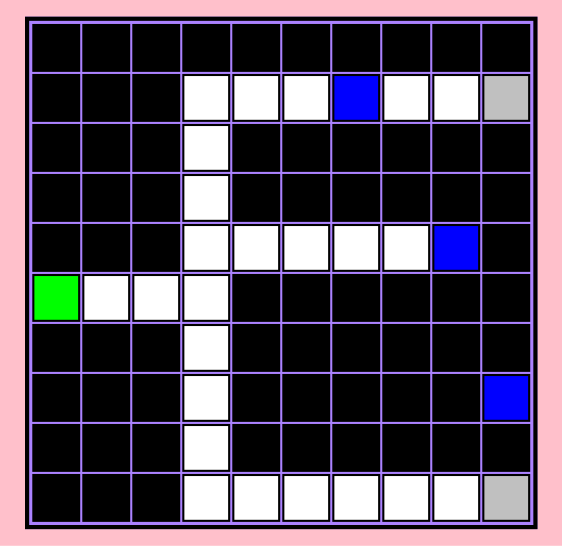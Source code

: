 digraph G { bgcolor="pink"
fontname="Helvetica,Arial,sans-serif" 
node [fontname="Helvetica,Arial,sans-serif"] 
edge [fontname="Helvetica,Arial,sans-serif"] 
a0 [shape = "none", label=< 
<TABLE border="2" cellspacing="2" cellpadding="10" bgcolor="mediumpurple1"> 
<TR> 
<TD border="1"  bgcolor="black"  gradientangle="270"></TD>
<TD border="1"  bgcolor="black"  gradientangle="270"></TD>
<TD border="1"  bgcolor="black"  gradientangle="270"></TD>
<TD border="1"  bgcolor="black"  gradientangle="270"></TD>
<TD border="1"  bgcolor="black"  gradientangle="270"></TD>
<TD border="1"  bgcolor="black"  gradientangle="270"></TD>
<TD border="1"  bgcolor="black"  gradientangle="270"></TD>
<TD border="1"  bgcolor="black"  gradientangle="270"></TD>
<TD border="1"  bgcolor="black"  gradientangle="270"></TD>
<TD border="1"  bgcolor="black"  gradientangle="270"></TD>
</TR>
<TR> 
<TD border="1"  bgcolor="black"  gradientangle="270"></TD>
<TD border="1"  bgcolor="black"  gradientangle="270"></TD>
<TD border="1"  bgcolor="black"  gradientangle="270"></TD>
<TD border="1"  bgcolor="white"  gradientangle="270"></TD>
<TD border="1"  bgcolor="white"  gradientangle="270"></TD>
<TD border="1"  bgcolor="white"  gradientangle="270"></TD>
<TD border="1"  bgcolor="blue"  gradientangle="270"></TD>
<TD border="1"  bgcolor="white"  gradientangle="270"></TD>
<TD border="1"  bgcolor="white"  gradientangle="270"></TD>
<TD border="1"  bgcolor="gray"  gradientangle="270"></TD>
</TR>
<TR> 
<TD border="1"  bgcolor="black"  gradientangle="270"></TD>
<TD border="1"  bgcolor="black"  gradientangle="270"></TD>
<TD border="1"  bgcolor="black"  gradientangle="270"></TD>
<TD border="1"  bgcolor="white"  gradientangle="270"></TD>
<TD border="1"  bgcolor="black"  gradientangle="270"></TD>
<TD border="1"  bgcolor="black"  gradientangle="270"></TD>
<TD border="1"  bgcolor="black"  gradientangle="270"></TD>
<TD border="1"  bgcolor="black"  gradientangle="270"></TD>
<TD border="1"  bgcolor="black"  gradientangle="270"></TD>
<TD border="1"  bgcolor="black"  gradientangle="270"></TD>
</TR>
<TR> 
<TD border="1"  bgcolor="black"  gradientangle="270"></TD>
<TD border="1"  bgcolor="black"  gradientangle="270"></TD>
<TD border="1"  bgcolor="black"  gradientangle="270"></TD>
<TD border="1"  bgcolor="white"  gradientangle="270"></TD>
<TD border="1"  bgcolor="black"  gradientangle="270"></TD>
<TD border="1"  bgcolor="black"  gradientangle="270"></TD>
<TD border="1"  bgcolor="black"  gradientangle="270"></TD>
<TD border="1"  bgcolor="black"  gradientangle="270"></TD>
<TD border="1"  bgcolor="black"  gradientangle="270"></TD>
<TD border="1"  bgcolor="black"  gradientangle="270"></TD>
</TR>
<TR> 
<TD border="1"  bgcolor="black"  gradientangle="270"></TD>
<TD border="1"  bgcolor="black"  gradientangle="270"></TD>
<TD border="1"  bgcolor="black"  gradientangle="270"></TD>
<TD border="1"  bgcolor="white"  gradientangle="270"></TD>
<TD border="1"  bgcolor="white"  gradientangle="270"></TD>
<TD border="1"  bgcolor="white"  gradientangle="270"></TD>
<TD border="1"  bgcolor="white"  gradientangle="270"></TD>
<TD border="1"  bgcolor="white"  gradientangle="270"></TD>
<TD border="1"  bgcolor="blue"  gradientangle="270"></TD>
<TD border="1"  bgcolor="black"  gradientangle="270"></TD>
</TR>
<TR> 
<TD border="1"  bgcolor="green"  gradientangle="270"></TD>
<TD border="1"  bgcolor="white"  gradientangle="270"></TD>
<TD border="1"  bgcolor="white"  gradientangle="270"></TD>
<TD border="1"  bgcolor="white"  gradientangle="270"></TD>
<TD border="1"  bgcolor="black"  gradientangle="270"></TD>
<TD border="1"  bgcolor="black"  gradientangle="270"></TD>
<TD border="1"  bgcolor="black"  gradientangle="270"></TD>
<TD border="1"  bgcolor="black"  gradientangle="270"></TD>
<TD border="1"  bgcolor="black"  gradientangle="270"></TD>
<TD border="1"  bgcolor="black"  gradientangle="270"></TD>
</TR>
<TR> 
<TD border="1"  bgcolor="black"  gradientangle="270"></TD>
<TD border="1"  bgcolor="black"  gradientangle="270"></TD>
<TD border="1"  bgcolor="black"  gradientangle="270"></TD>
<TD border="1"  bgcolor="white"  gradientangle="270"></TD>
<TD border="1"  bgcolor="black"  gradientangle="270"></TD>
<TD border="1"  bgcolor="black"  gradientangle="270"></TD>
<TD border="1"  bgcolor="black"  gradientangle="270"></TD>
<TD border="1"  bgcolor="black"  gradientangle="270"></TD>
<TD border="1"  bgcolor="black"  gradientangle="270"></TD>
<TD border="1"  bgcolor="black"  gradientangle="270"></TD>
</TR>
<TR> 
<TD border="1"  bgcolor="black"  gradientangle="270"></TD>
<TD border="1"  bgcolor="black"  gradientangle="270"></TD>
<TD border="1"  bgcolor="black"  gradientangle="270"></TD>
<TD border="1"  bgcolor="white"  gradientangle="270"></TD>
<TD border="1"  bgcolor="black"  gradientangle="270"></TD>
<TD border="1"  bgcolor="black"  gradientangle="270"></TD>
<TD border="1"  bgcolor="black"  gradientangle="270"></TD>
<TD border="1"  bgcolor="black"  gradientangle="270"></TD>
<TD border="1"  bgcolor="black"  gradientangle="270"></TD>
<TD border="1"  bgcolor="blue"  gradientangle="270"></TD>
</TR>
<TR> 
<TD border="1"  bgcolor="black"  gradientangle="270"></TD>
<TD border="1"  bgcolor="black"  gradientangle="270"></TD>
<TD border="1"  bgcolor="black"  gradientangle="270"></TD>
<TD border="1"  bgcolor="white"  gradientangle="270"></TD>
<TD border="1"  bgcolor="black"  gradientangle="270"></TD>
<TD border="1"  bgcolor="black"  gradientangle="270"></TD>
<TD border="1"  bgcolor="black"  gradientangle="270"></TD>
<TD border="1"  bgcolor="black"  gradientangle="270"></TD>
<TD border="1"  bgcolor="black"  gradientangle="270"></TD>
<TD border="1"  bgcolor="black"  gradientangle="270"></TD>
</TR>
<TR> 
<TD border="1"  bgcolor="black"  gradientangle="270"></TD>
<TD border="1"  bgcolor="black"  gradientangle="270"></TD>
<TD border="1"  bgcolor="black"  gradientangle="270"></TD>
<TD border="1"  bgcolor="white"  gradientangle="270"></TD>
<TD border="1"  bgcolor="white"  gradientangle="270"></TD>
<TD border="1"  bgcolor="white"  gradientangle="270"></TD>
<TD border="1"  bgcolor="white"  gradientangle="270"></TD>
<TD border="1"  bgcolor="white"  gradientangle="270"></TD>
<TD border="1"  bgcolor="white"  gradientangle="270"></TD>
<TD border="1"  bgcolor="gray"  gradientangle="270"></TD>
</TR>
</TABLE>>];
}
